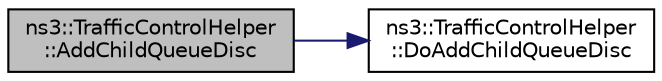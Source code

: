 digraph "ns3::TrafficControlHelper::AddChildQueueDisc"
{
 // LATEX_PDF_SIZE
  edge [fontname="Helvetica",fontsize="10",labelfontname="Helvetica",labelfontsize="10"];
  node [fontname="Helvetica",fontsize="10",shape=record];
  rankdir="LR";
  Node1 [label="ns3::TrafficControlHelper\l::AddChildQueueDisc",height=0.2,width=0.4,color="black", fillcolor="grey75", style="filled", fontcolor="black",tooltip="Helper function used to attach a child queue disc (of the given type and with the given attributes) t..."];
  Node1 -> Node2 [color="midnightblue",fontsize="10",style="solid",fontname="Helvetica"];
  Node2 [label="ns3::TrafficControlHelper\l::DoAddChildQueueDisc",height=0.2,width=0.4,color="black", fillcolor="white", style="filled",URL="$classns3_1_1_traffic_control_helper.html#a26359d72be214e8cf0cf7e72a8e40d5c",tooltip="Actual implementation of the AddChildQueueDisc method."];
}
